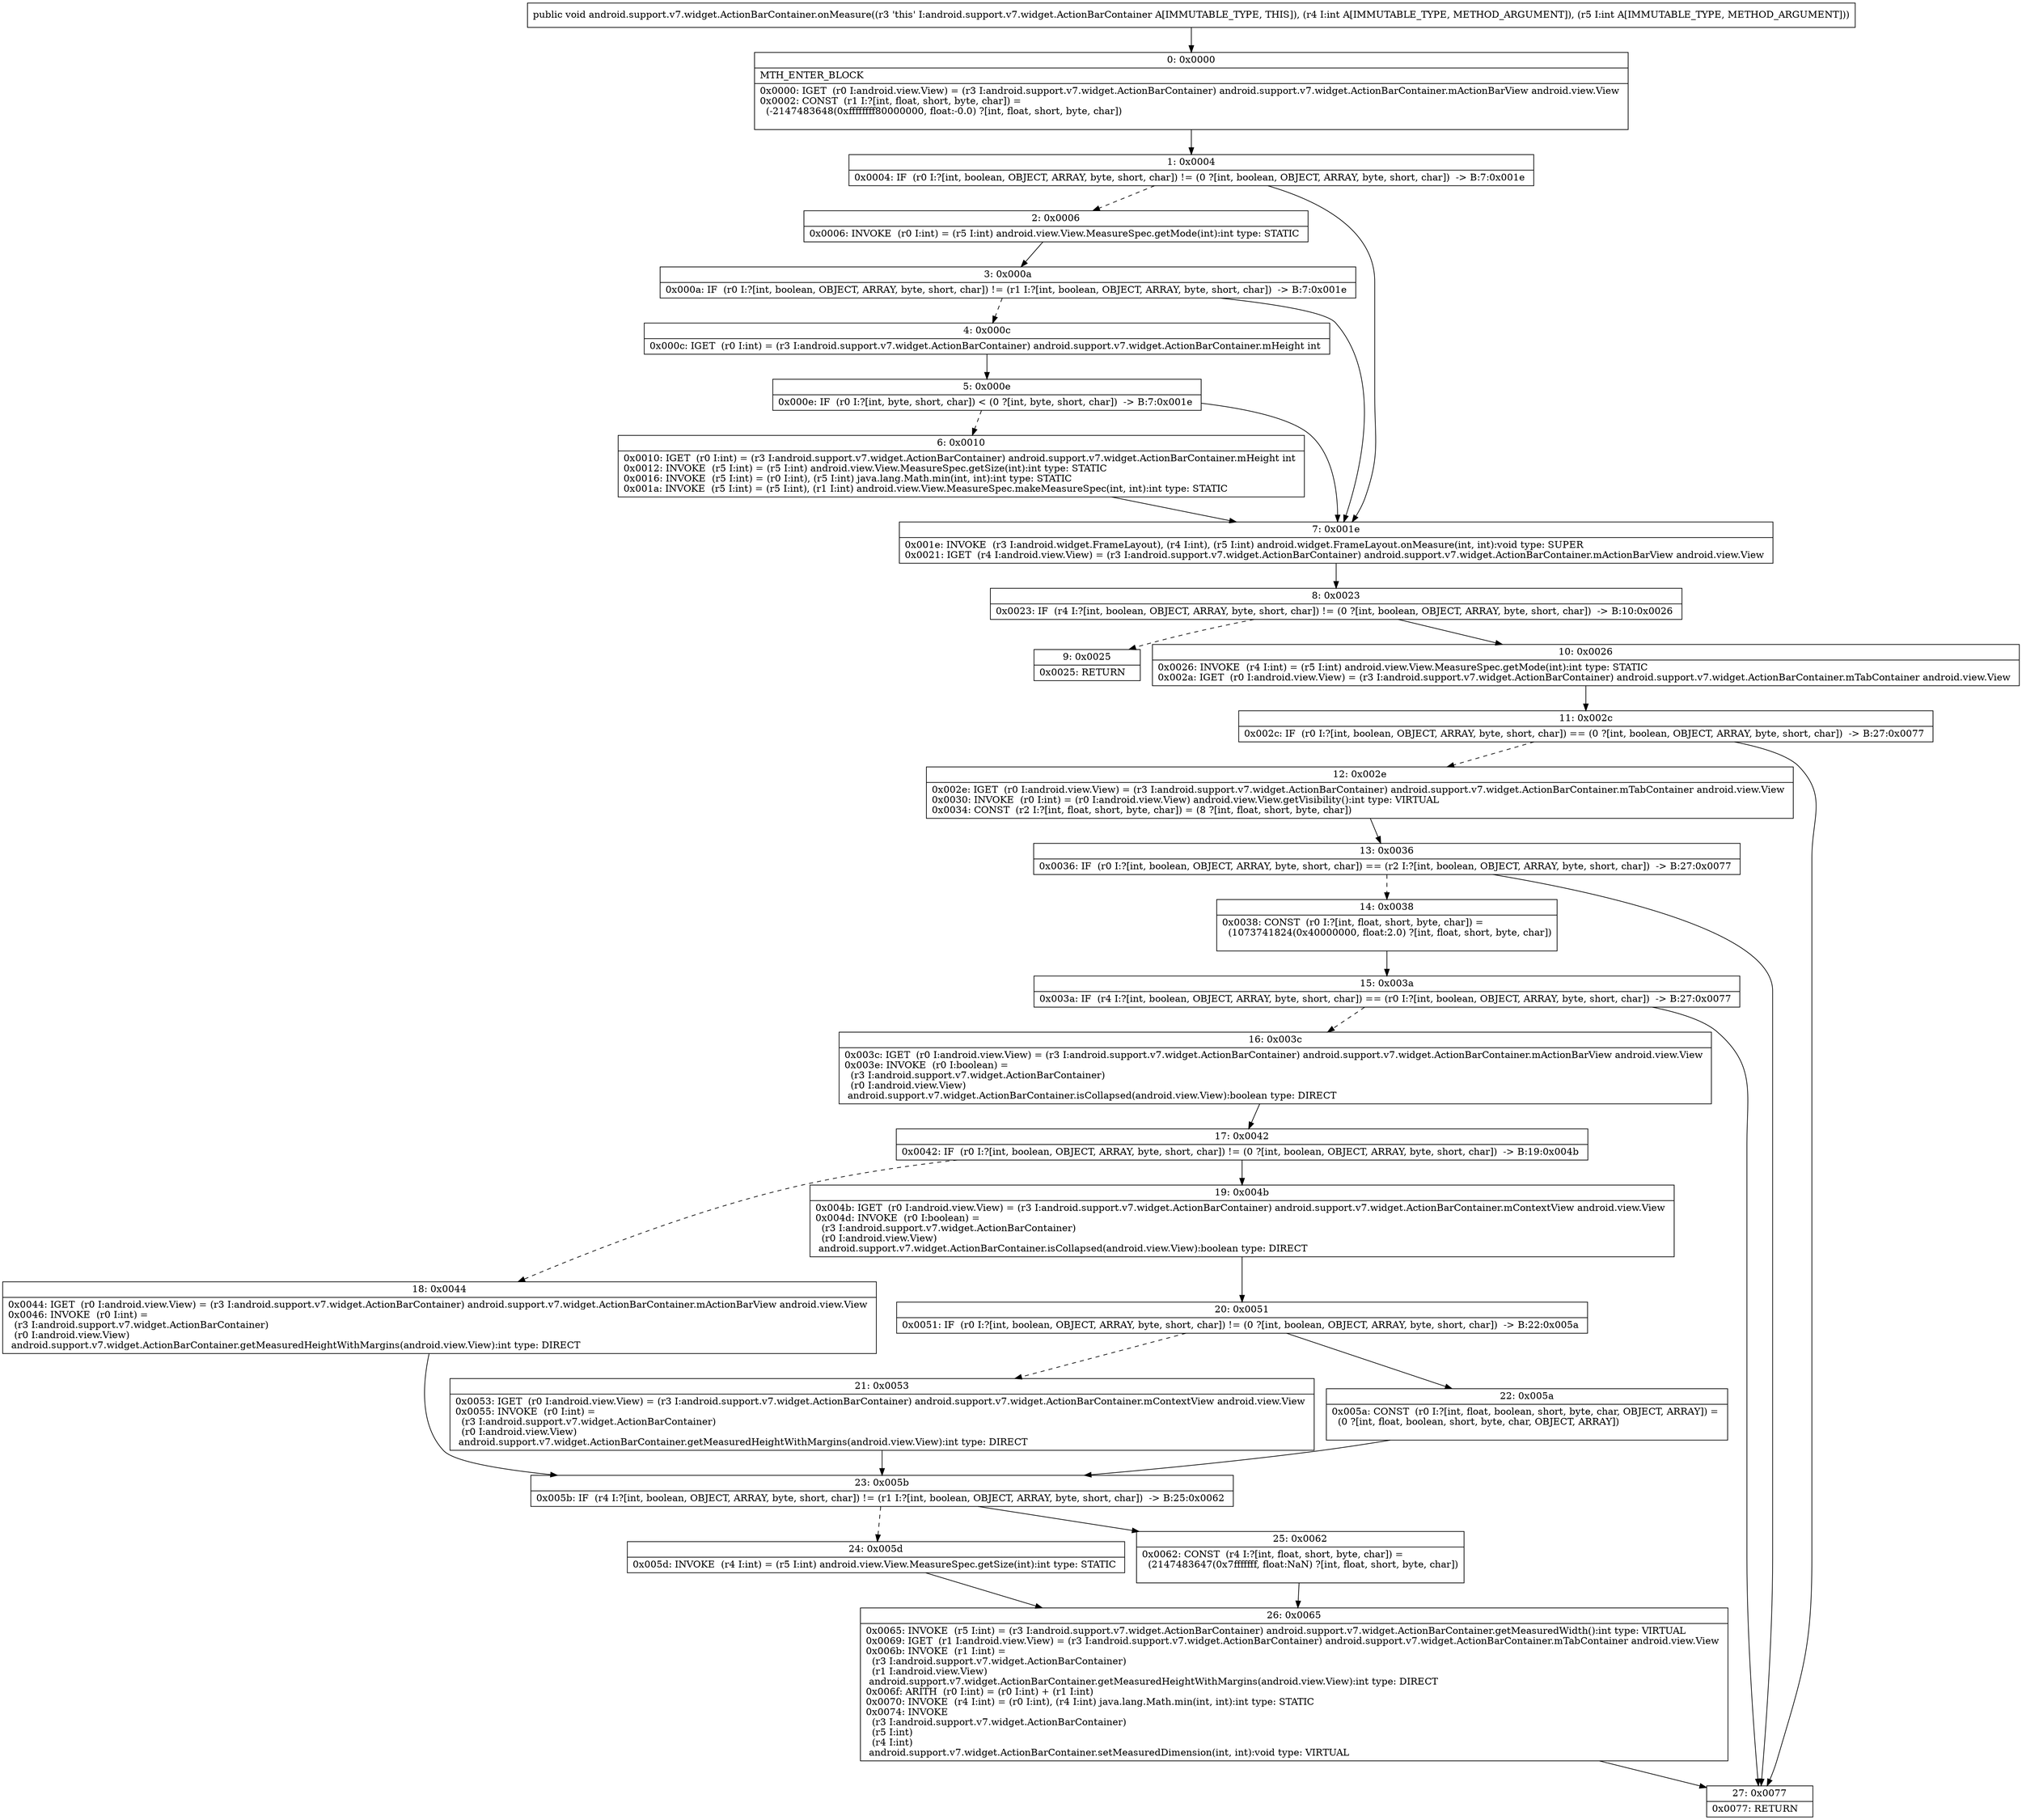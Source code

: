digraph "CFG forandroid.support.v7.widget.ActionBarContainer.onMeasure(II)V" {
Node_0 [shape=record,label="{0\:\ 0x0000|MTH_ENTER_BLOCK\l|0x0000: IGET  (r0 I:android.view.View) = (r3 I:android.support.v7.widget.ActionBarContainer) android.support.v7.widget.ActionBarContainer.mActionBarView android.view.View \l0x0002: CONST  (r1 I:?[int, float, short, byte, char]) = \l  (\-2147483648(0xffffffff80000000, float:\-0.0) ?[int, float, short, byte, char])\l \l}"];
Node_1 [shape=record,label="{1\:\ 0x0004|0x0004: IF  (r0 I:?[int, boolean, OBJECT, ARRAY, byte, short, char]) != (0 ?[int, boolean, OBJECT, ARRAY, byte, short, char])  \-\> B:7:0x001e \l}"];
Node_2 [shape=record,label="{2\:\ 0x0006|0x0006: INVOKE  (r0 I:int) = (r5 I:int) android.view.View.MeasureSpec.getMode(int):int type: STATIC \l}"];
Node_3 [shape=record,label="{3\:\ 0x000a|0x000a: IF  (r0 I:?[int, boolean, OBJECT, ARRAY, byte, short, char]) != (r1 I:?[int, boolean, OBJECT, ARRAY, byte, short, char])  \-\> B:7:0x001e \l}"];
Node_4 [shape=record,label="{4\:\ 0x000c|0x000c: IGET  (r0 I:int) = (r3 I:android.support.v7.widget.ActionBarContainer) android.support.v7.widget.ActionBarContainer.mHeight int \l}"];
Node_5 [shape=record,label="{5\:\ 0x000e|0x000e: IF  (r0 I:?[int, byte, short, char]) \< (0 ?[int, byte, short, char])  \-\> B:7:0x001e \l}"];
Node_6 [shape=record,label="{6\:\ 0x0010|0x0010: IGET  (r0 I:int) = (r3 I:android.support.v7.widget.ActionBarContainer) android.support.v7.widget.ActionBarContainer.mHeight int \l0x0012: INVOKE  (r5 I:int) = (r5 I:int) android.view.View.MeasureSpec.getSize(int):int type: STATIC \l0x0016: INVOKE  (r5 I:int) = (r0 I:int), (r5 I:int) java.lang.Math.min(int, int):int type: STATIC \l0x001a: INVOKE  (r5 I:int) = (r5 I:int), (r1 I:int) android.view.View.MeasureSpec.makeMeasureSpec(int, int):int type: STATIC \l}"];
Node_7 [shape=record,label="{7\:\ 0x001e|0x001e: INVOKE  (r3 I:android.widget.FrameLayout), (r4 I:int), (r5 I:int) android.widget.FrameLayout.onMeasure(int, int):void type: SUPER \l0x0021: IGET  (r4 I:android.view.View) = (r3 I:android.support.v7.widget.ActionBarContainer) android.support.v7.widget.ActionBarContainer.mActionBarView android.view.View \l}"];
Node_8 [shape=record,label="{8\:\ 0x0023|0x0023: IF  (r4 I:?[int, boolean, OBJECT, ARRAY, byte, short, char]) != (0 ?[int, boolean, OBJECT, ARRAY, byte, short, char])  \-\> B:10:0x0026 \l}"];
Node_9 [shape=record,label="{9\:\ 0x0025|0x0025: RETURN   \l}"];
Node_10 [shape=record,label="{10\:\ 0x0026|0x0026: INVOKE  (r4 I:int) = (r5 I:int) android.view.View.MeasureSpec.getMode(int):int type: STATIC \l0x002a: IGET  (r0 I:android.view.View) = (r3 I:android.support.v7.widget.ActionBarContainer) android.support.v7.widget.ActionBarContainer.mTabContainer android.view.View \l}"];
Node_11 [shape=record,label="{11\:\ 0x002c|0x002c: IF  (r0 I:?[int, boolean, OBJECT, ARRAY, byte, short, char]) == (0 ?[int, boolean, OBJECT, ARRAY, byte, short, char])  \-\> B:27:0x0077 \l}"];
Node_12 [shape=record,label="{12\:\ 0x002e|0x002e: IGET  (r0 I:android.view.View) = (r3 I:android.support.v7.widget.ActionBarContainer) android.support.v7.widget.ActionBarContainer.mTabContainer android.view.View \l0x0030: INVOKE  (r0 I:int) = (r0 I:android.view.View) android.view.View.getVisibility():int type: VIRTUAL \l0x0034: CONST  (r2 I:?[int, float, short, byte, char]) = (8 ?[int, float, short, byte, char]) \l}"];
Node_13 [shape=record,label="{13\:\ 0x0036|0x0036: IF  (r0 I:?[int, boolean, OBJECT, ARRAY, byte, short, char]) == (r2 I:?[int, boolean, OBJECT, ARRAY, byte, short, char])  \-\> B:27:0x0077 \l}"];
Node_14 [shape=record,label="{14\:\ 0x0038|0x0038: CONST  (r0 I:?[int, float, short, byte, char]) = \l  (1073741824(0x40000000, float:2.0) ?[int, float, short, byte, char])\l \l}"];
Node_15 [shape=record,label="{15\:\ 0x003a|0x003a: IF  (r4 I:?[int, boolean, OBJECT, ARRAY, byte, short, char]) == (r0 I:?[int, boolean, OBJECT, ARRAY, byte, short, char])  \-\> B:27:0x0077 \l}"];
Node_16 [shape=record,label="{16\:\ 0x003c|0x003c: IGET  (r0 I:android.view.View) = (r3 I:android.support.v7.widget.ActionBarContainer) android.support.v7.widget.ActionBarContainer.mActionBarView android.view.View \l0x003e: INVOKE  (r0 I:boolean) = \l  (r3 I:android.support.v7.widget.ActionBarContainer)\l  (r0 I:android.view.View)\l android.support.v7.widget.ActionBarContainer.isCollapsed(android.view.View):boolean type: DIRECT \l}"];
Node_17 [shape=record,label="{17\:\ 0x0042|0x0042: IF  (r0 I:?[int, boolean, OBJECT, ARRAY, byte, short, char]) != (0 ?[int, boolean, OBJECT, ARRAY, byte, short, char])  \-\> B:19:0x004b \l}"];
Node_18 [shape=record,label="{18\:\ 0x0044|0x0044: IGET  (r0 I:android.view.View) = (r3 I:android.support.v7.widget.ActionBarContainer) android.support.v7.widget.ActionBarContainer.mActionBarView android.view.View \l0x0046: INVOKE  (r0 I:int) = \l  (r3 I:android.support.v7.widget.ActionBarContainer)\l  (r0 I:android.view.View)\l android.support.v7.widget.ActionBarContainer.getMeasuredHeightWithMargins(android.view.View):int type: DIRECT \l}"];
Node_19 [shape=record,label="{19\:\ 0x004b|0x004b: IGET  (r0 I:android.view.View) = (r3 I:android.support.v7.widget.ActionBarContainer) android.support.v7.widget.ActionBarContainer.mContextView android.view.View \l0x004d: INVOKE  (r0 I:boolean) = \l  (r3 I:android.support.v7.widget.ActionBarContainer)\l  (r0 I:android.view.View)\l android.support.v7.widget.ActionBarContainer.isCollapsed(android.view.View):boolean type: DIRECT \l}"];
Node_20 [shape=record,label="{20\:\ 0x0051|0x0051: IF  (r0 I:?[int, boolean, OBJECT, ARRAY, byte, short, char]) != (0 ?[int, boolean, OBJECT, ARRAY, byte, short, char])  \-\> B:22:0x005a \l}"];
Node_21 [shape=record,label="{21\:\ 0x0053|0x0053: IGET  (r0 I:android.view.View) = (r3 I:android.support.v7.widget.ActionBarContainer) android.support.v7.widget.ActionBarContainer.mContextView android.view.View \l0x0055: INVOKE  (r0 I:int) = \l  (r3 I:android.support.v7.widget.ActionBarContainer)\l  (r0 I:android.view.View)\l android.support.v7.widget.ActionBarContainer.getMeasuredHeightWithMargins(android.view.View):int type: DIRECT \l}"];
Node_22 [shape=record,label="{22\:\ 0x005a|0x005a: CONST  (r0 I:?[int, float, boolean, short, byte, char, OBJECT, ARRAY]) = \l  (0 ?[int, float, boolean, short, byte, char, OBJECT, ARRAY])\l \l}"];
Node_23 [shape=record,label="{23\:\ 0x005b|0x005b: IF  (r4 I:?[int, boolean, OBJECT, ARRAY, byte, short, char]) != (r1 I:?[int, boolean, OBJECT, ARRAY, byte, short, char])  \-\> B:25:0x0062 \l}"];
Node_24 [shape=record,label="{24\:\ 0x005d|0x005d: INVOKE  (r4 I:int) = (r5 I:int) android.view.View.MeasureSpec.getSize(int):int type: STATIC \l}"];
Node_25 [shape=record,label="{25\:\ 0x0062|0x0062: CONST  (r4 I:?[int, float, short, byte, char]) = \l  (2147483647(0x7fffffff, float:NaN) ?[int, float, short, byte, char])\l \l}"];
Node_26 [shape=record,label="{26\:\ 0x0065|0x0065: INVOKE  (r5 I:int) = (r3 I:android.support.v7.widget.ActionBarContainer) android.support.v7.widget.ActionBarContainer.getMeasuredWidth():int type: VIRTUAL \l0x0069: IGET  (r1 I:android.view.View) = (r3 I:android.support.v7.widget.ActionBarContainer) android.support.v7.widget.ActionBarContainer.mTabContainer android.view.View \l0x006b: INVOKE  (r1 I:int) = \l  (r3 I:android.support.v7.widget.ActionBarContainer)\l  (r1 I:android.view.View)\l android.support.v7.widget.ActionBarContainer.getMeasuredHeightWithMargins(android.view.View):int type: DIRECT \l0x006f: ARITH  (r0 I:int) = (r0 I:int) + (r1 I:int) \l0x0070: INVOKE  (r4 I:int) = (r0 I:int), (r4 I:int) java.lang.Math.min(int, int):int type: STATIC \l0x0074: INVOKE  \l  (r3 I:android.support.v7.widget.ActionBarContainer)\l  (r5 I:int)\l  (r4 I:int)\l android.support.v7.widget.ActionBarContainer.setMeasuredDimension(int, int):void type: VIRTUAL \l}"];
Node_27 [shape=record,label="{27\:\ 0x0077|0x0077: RETURN   \l}"];
MethodNode[shape=record,label="{public void android.support.v7.widget.ActionBarContainer.onMeasure((r3 'this' I:android.support.v7.widget.ActionBarContainer A[IMMUTABLE_TYPE, THIS]), (r4 I:int A[IMMUTABLE_TYPE, METHOD_ARGUMENT]), (r5 I:int A[IMMUTABLE_TYPE, METHOD_ARGUMENT])) }"];
MethodNode -> Node_0;
Node_0 -> Node_1;
Node_1 -> Node_2[style=dashed];
Node_1 -> Node_7;
Node_2 -> Node_3;
Node_3 -> Node_4[style=dashed];
Node_3 -> Node_7;
Node_4 -> Node_5;
Node_5 -> Node_6[style=dashed];
Node_5 -> Node_7;
Node_6 -> Node_7;
Node_7 -> Node_8;
Node_8 -> Node_9[style=dashed];
Node_8 -> Node_10;
Node_10 -> Node_11;
Node_11 -> Node_12[style=dashed];
Node_11 -> Node_27;
Node_12 -> Node_13;
Node_13 -> Node_14[style=dashed];
Node_13 -> Node_27;
Node_14 -> Node_15;
Node_15 -> Node_16[style=dashed];
Node_15 -> Node_27;
Node_16 -> Node_17;
Node_17 -> Node_18[style=dashed];
Node_17 -> Node_19;
Node_18 -> Node_23;
Node_19 -> Node_20;
Node_20 -> Node_21[style=dashed];
Node_20 -> Node_22;
Node_21 -> Node_23;
Node_22 -> Node_23;
Node_23 -> Node_24[style=dashed];
Node_23 -> Node_25;
Node_24 -> Node_26;
Node_25 -> Node_26;
Node_26 -> Node_27;
}

